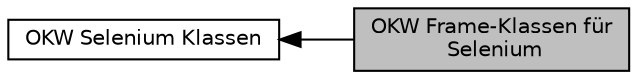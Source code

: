 digraph "OKW Frame-Klassen für Selenium"
{
  edge [fontname="Helvetica",fontsize="10",labelfontname="Helvetica",labelfontsize="10"];
  node [fontname="Helvetica",fontsize="10",shape=box];
  rankdir=LR;
  Node1 [label="OKW Selenium Klassen",height=0.2,width=0.4,color="black", fillcolor="white", style="filled",URL="$group__group_selenium_classes.html",tooltip=" "];
  Node0 [label="OKW Frame-Klassen für\l Selenium",height=0.2,width=0.4,color="black", fillcolor="grey75", style="filled", fontcolor="black",tooltip="/todo Beschreibung..."];
  Node1->Node0 [shape=plaintext, dir="back", style="solid"];
}
